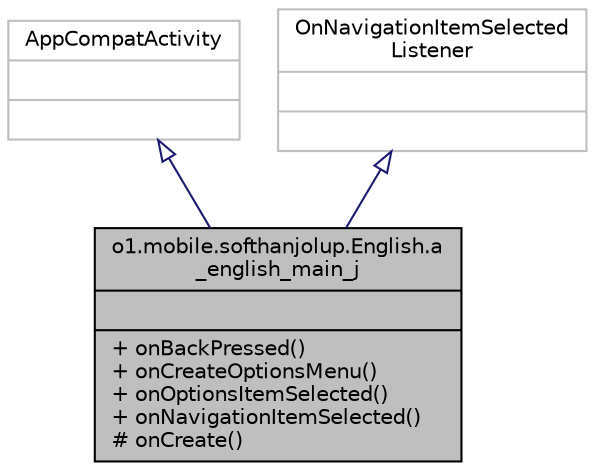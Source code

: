 digraph "o1.mobile.softhanjolup.English.a_english_main_j"
{
 // LATEX_PDF_SIZE
  edge [fontname="Helvetica",fontsize="10",labelfontname="Helvetica",labelfontsize="10"];
  node [fontname="Helvetica",fontsize="10",shape=record];
  Node3 [label="{o1.mobile.softhanjolup.English.a\l_english_main_j\n||+ onBackPressed()\l+ onCreateOptionsMenu()\l+ onOptionsItemSelected()\l+ onNavigationItemSelected()\l# onCreate()\l}",height=0.2,width=0.4,color="black", fillcolor="grey75", style="filled", fontcolor="black",tooltip=" "];
  Node4 -> Node3 [dir="back",color="midnightblue",fontsize="10",style="solid",arrowtail="onormal",fontname="Helvetica"];
  Node4 [label="{AppCompatActivity\n||}",height=0.2,width=0.4,color="grey75", fillcolor="white", style="filled",tooltip=" "];
  Node5 -> Node3 [dir="back",color="midnightblue",fontsize="10",style="solid",arrowtail="onormal",fontname="Helvetica"];
  Node5 [label="{OnNavigationItemSelected\lListener\n||}",height=0.2,width=0.4,color="grey75", fillcolor="white", style="filled",tooltip=" "];
}
